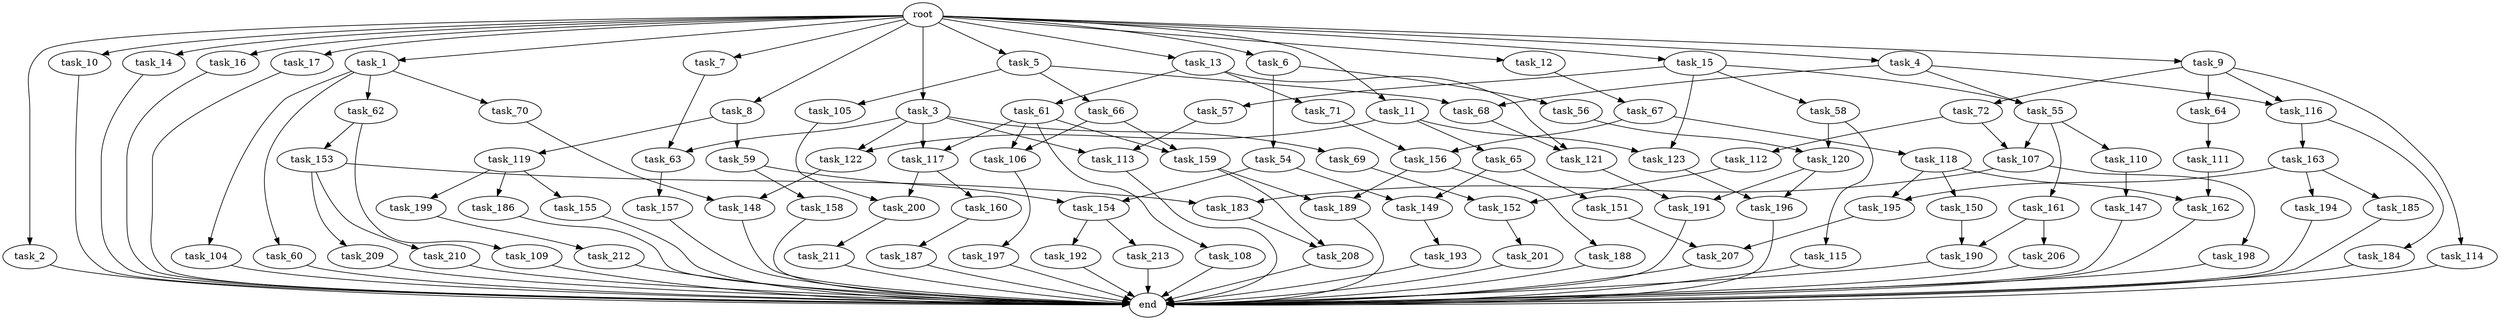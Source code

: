 digraph G {
  root [size="0.000000"];
  task_1 [size="1.024000"];
  task_2 [size="1.024000"];
  task_3 [size="1.024000"];
  task_4 [size="1.024000"];
  task_5 [size="1.024000"];
  task_6 [size="1.024000"];
  task_7 [size="1.024000"];
  task_8 [size="1.024000"];
  task_9 [size="1.024000"];
  task_10 [size="1.024000"];
  task_11 [size="1.024000"];
  task_12 [size="1.024000"];
  task_13 [size="1.024000"];
  task_14 [size="1.024000"];
  task_15 [size="1.024000"];
  task_16 [size="1.024000"];
  task_17 [size="1.024000"];
  task_54 [size="549755813.888000"];
  task_55 [size="936302870.528000"];
  task_56 [size="549755813.888000"];
  task_57 [size="77309411.328000"];
  task_58 [size="77309411.328000"];
  task_59 [size="549755813.888000"];
  task_60 [size="34359738.368000"];
  task_61 [size="77309411.328000"];
  task_62 [size="34359738.368000"];
  task_63 [size="635655159.808000"];
  task_64 [size="420906795.008000"];
  task_65 [size="858993459.200000"];
  task_66 [size="858993459.200000"];
  task_67 [size="214748364.800000"];
  task_68 [size="1717986918.400000"];
  task_69 [size="214748364.800000"];
  task_70 [size="34359738.368000"];
  task_71 [size="77309411.328000"];
  task_72 [size="420906795.008000"];
  task_104 [size="34359738.368000"];
  task_105 [size="858993459.200000"];
  task_106 [size="274877906.944000"];
  task_107 [size="730144440.320000"];
  task_108 [size="137438953.472000"];
  task_109 [size="420906795.008000"];
  task_110 [size="420906795.008000"];
  task_111 [size="695784701.952000"];
  task_112 [size="309237645.312000"];
  task_113 [size="429496729.600000"];
  task_114 [size="420906795.008000"];
  task_115 [size="34359738.368000"];
  task_116 [size="1279900254.208000"];
  task_117 [size="352187318.272000"];
  task_118 [size="137438953.472000"];
  task_119 [size="549755813.888000"];
  task_120 [size="249108103.168000"];
  task_121 [size="111669149.696000"];
  task_122 [size="1073741824.000000"];
  task_123 [size="936302870.528000"];
  task_147 [size="137438953.472000"];
  task_148 [size="627065225.216000"];
  task_149 [size="498216206.336000"];
  task_150 [size="549755813.888000"];
  task_151 [size="420906795.008000"];
  task_152 [size="1391569403.904000"];
  task_153 [size="420906795.008000"];
  task_154 [size="936302870.528000"];
  task_155 [size="309237645.312000"];
  task_156 [size="446676598.784000"];
  task_157 [size="309237645.312000"];
  task_158 [size="858993459.200000"];
  task_159 [size="274877906.944000"];
  task_160 [size="549755813.888000"];
  task_161 [size="420906795.008000"];
  task_162 [size="584115552.256000"];
  task_163 [size="309237645.312000"];
  task_183 [size="1554778161.152000"];
  task_184 [size="309237645.312000"];
  task_185 [size="34359738.368000"];
  task_186 [size="309237645.312000"];
  task_187 [size="34359738.368000"];
  task_188 [size="77309411.328000"];
  task_189 [size="386547056.640000"];
  task_190 [size="154618822.656000"];
  task_191 [size="292057776.128000"];
  task_192 [size="137438953.472000"];
  task_193 [size="420906795.008000"];
  task_194 [size="34359738.368000"];
  task_195 [size="584115552.256000"];
  task_196 [size="1073741824.000000"];
  task_197 [size="309237645.312000"];
  task_198 [size="858993459.200000"];
  task_199 [size="309237645.312000"];
  task_200 [size="584115552.256000"];
  task_201 [size="309237645.312000"];
  task_206 [size="77309411.328000"];
  task_207 [size="1168231104.512000"];
  task_208 [size="618475290.624000"];
  task_209 [size="695784701.952000"];
  task_210 [size="695784701.952000"];
  task_211 [size="214748364.800000"];
  task_212 [size="858993459.200000"];
  task_213 [size="137438953.472000"];
  end [size="0.000000"];

  root -> task_1 [size="1.000000"];
  root -> task_2 [size="1.000000"];
  root -> task_3 [size="1.000000"];
  root -> task_4 [size="1.000000"];
  root -> task_5 [size="1.000000"];
  root -> task_6 [size="1.000000"];
  root -> task_7 [size="1.000000"];
  root -> task_8 [size="1.000000"];
  root -> task_9 [size="1.000000"];
  root -> task_10 [size="1.000000"];
  root -> task_11 [size="1.000000"];
  root -> task_12 [size="1.000000"];
  root -> task_13 [size="1.000000"];
  root -> task_14 [size="1.000000"];
  root -> task_15 [size="1.000000"];
  root -> task_16 [size="1.000000"];
  root -> task_17 [size="1.000000"];
  task_1 -> task_60 [size="33554432.000000"];
  task_1 -> task_62 [size="33554432.000000"];
  task_1 -> task_70 [size="33554432.000000"];
  task_1 -> task_104 [size="33554432.000000"];
  task_2 -> end [size="1.000000"];
  task_3 -> task_63 [size="209715200.000000"];
  task_3 -> task_69 [size="209715200.000000"];
  task_3 -> task_113 [size="209715200.000000"];
  task_3 -> task_117 [size="209715200.000000"];
  task_3 -> task_122 [size="209715200.000000"];
  task_4 -> task_55 [size="838860800.000000"];
  task_4 -> task_68 [size="838860800.000000"];
  task_4 -> task_116 [size="838860800.000000"];
  task_5 -> task_66 [size="838860800.000000"];
  task_5 -> task_68 [size="838860800.000000"];
  task_5 -> task_105 [size="838860800.000000"];
  task_6 -> task_54 [size="536870912.000000"];
  task_6 -> task_56 [size="536870912.000000"];
  task_7 -> task_63 [size="411041792.000000"];
  task_8 -> task_59 [size="536870912.000000"];
  task_8 -> task_119 [size="536870912.000000"];
  task_9 -> task_64 [size="411041792.000000"];
  task_9 -> task_72 [size="411041792.000000"];
  task_9 -> task_114 [size="411041792.000000"];
  task_9 -> task_116 [size="411041792.000000"];
  task_10 -> end [size="1.000000"];
  task_11 -> task_65 [size="838860800.000000"];
  task_11 -> task_122 [size="838860800.000000"];
  task_11 -> task_123 [size="838860800.000000"];
  task_12 -> task_67 [size="209715200.000000"];
  task_13 -> task_61 [size="75497472.000000"];
  task_13 -> task_71 [size="75497472.000000"];
  task_13 -> task_121 [size="75497472.000000"];
  task_14 -> end [size="1.000000"];
  task_15 -> task_55 [size="75497472.000000"];
  task_15 -> task_57 [size="75497472.000000"];
  task_15 -> task_58 [size="75497472.000000"];
  task_15 -> task_123 [size="75497472.000000"];
  task_16 -> end [size="1.000000"];
  task_17 -> end [size="1.000000"];
  task_54 -> task_149 [size="75497472.000000"];
  task_54 -> task_154 [size="75497472.000000"];
  task_55 -> task_107 [size="411041792.000000"];
  task_55 -> task_110 [size="411041792.000000"];
  task_55 -> task_161 [size="411041792.000000"];
  task_56 -> task_120 [size="209715200.000000"];
  task_57 -> task_113 [size="209715200.000000"];
  task_58 -> task_115 [size="33554432.000000"];
  task_58 -> task_120 [size="33554432.000000"];
  task_59 -> task_154 [size="838860800.000000"];
  task_59 -> task_158 [size="838860800.000000"];
  task_60 -> end [size="1.000000"];
  task_61 -> task_106 [size="134217728.000000"];
  task_61 -> task_108 [size="134217728.000000"];
  task_61 -> task_117 [size="134217728.000000"];
  task_61 -> task_159 [size="134217728.000000"];
  task_62 -> task_109 [size="411041792.000000"];
  task_62 -> task_153 [size="411041792.000000"];
  task_63 -> task_157 [size="301989888.000000"];
  task_64 -> task_111 [size="679477248.000000"];
  task_65 -> task_149 [size="411041792.000000"];
  task_65 -> task_151 [size="411041792.000000"];
  task_66 -> task_106 [size="134217728.000000"];
  task_66 -> task_159 [size="134217728.000000"];
  task_67 -> task_118 [size="134217728.000000"];
  task_67 -> task_156 [size="134217728.000000"];
  task_68 -> task_121 [size="33554432.000000"];
  task_69 -> task_152 [size="679477248.000000"];
  task_70 -> task_148 [size="536870912.000000"];
  task_71 -> task_156 [size="301989888.000000"];
  task_72 -> task_107 [size="301989888.000000"];
  task_72 -> task_112 [size="301989888.000000"];
  task_104 -> end [size="1.000000"];
  task_105 -> task_200 [size="33554432.000000"];
  task_106 -> task_197 [size="301989888.000000"];
  task_107 -> task_183 [size="838860800.000000"];
  task_107 -> task_198 [size="838860800.000000"];
  task_108 -> end [size="1.000000"];
  task_109 -> end [size="1.000000"];
  task_110 -> task_147 [size="134217728.000000"];
  task_111 -> task_162 [size="33554432.000000"];
  task_112 -> task_152 [size="679477248.000000"];
  task_113 -> end [size="1.000000"];
  task_114 -> end [size="1.000000"];
  task_115 -> end [size="1.000000"];
  task_116 -> task_163 [size="301989888.000000"];
  task_116 -> task_184 [size="301989888.000000"];
  task_117 -> task_160 [size="536870912.000000"];
  task_117 -> task_200 [size="536870912.000000"];
  task_118 -> task_150 [size="536870912.000000"];
  task_118 -> task_162 [size="536870912.000000"];
  task_118 -> task_195 [size="536870912.000000"];
  task_119 -> task_155 [size="301989888.000000"];
  task_119 -> task_186 [size="301989888.000000"];
  task_119 -> task_199 [size="301989888.000000"];
  task_120 -> task_191 [size="209715200.000000"];
  task_120 -> task_196 [size="209715200.000000"];
  task_121 -> task_191 [size="75497472.000000"];
  task_122 -> task_148 [size="75497472.000000"];
  task_123 -> task_196 [size="838860800.000000"];
  task_147 -> end [size="1.000000"];
  task_148 -> end [size="1.000000"];
  task_149 -> task_193 [size="411041792.000000"];
  task_150 -> task_190 [size="75497472.000000"];
  task_151 -> task_207 [size="301989888.000000"];
  task_152 -> task_201 [size="301989888.000000"];
  task_153 -> task_183 [size="679477248.000000"];
  task_153 -> task_209 [size="679477248.000000"];
  task_153 -> task_210 [size="679477248.000000"];
  task_154 -> task_192 [size="134217728.000000"];
  task_154 -> task_213 [size="134217728.000000"];
  task_155 -> end [size="1.000000"];
  task_156 -> task_188 [size="75497472.000000"];
  task_156 -> task_189 [size="75497472.000000"];
  task_157 -> end [size="1.000000"];
  task_158 -> end [size="1.000000"];
  task_159 -> task_189 [size="301989888.000000"];
  task_159 -> task_208 [size="301989888.000000"];
  task_160 -> task_187 [size="33554432.000000"];
  task_161 -> task_190 [size="75497472.000000"];
  task_161 -> task_206 [size="75497472.000000"];
  task_162 -> end [size="1.000000"];
  task_163 -> task_185 [size="33554432.000000"];
  task_163 -> task_194 [size="33554432.000000"];
  task_163 -> task_195 [size="33554432.000000"];
  task_183 -> task_208 [size="301989888.000000"];
  task_184 -> end [size="1.000000"];
  task_185 -> end [size="1.000000"];
  task_186 -> end [size="1.000000"];
  task_187 -> end [size="1.000000"];
  task_188 -> end [size="1.000000"];
  task_189 -> end [size="1.000000"];
  task_190 -> end [size="1.000000"];
  task_191 -> end [size="1.000000"];
  task_192 -> end [size="1.000000"];
  task_193 -> end [size="1.000000"];
  task_194 -> end [size="1.000000"];
  task_195 -> task_207 [size="838860800.000000"];
  task_196 -> end [size="1.000000"];
  task_197 -> end [size="1.000000"];
  task_198 -> end [size="1.000000"];
  task_199 -> task_212 [size="838860800.000000"];
  task_200 -> task_211 [size="209715200.000000"];
  task_201 -> end [size="1.000000"];
  task_206 -> end [size="1.000000"];
  task_207 -> end [size="1.000000"];
  task_208 -> end [size="1.000000"];
  task_209 -> end [size="1.000000"];
  task_210 -> end [size="1.000000"];
  task_211 -> end [size="1.000000"];
  task_212 -> end [size="1.000000"];
  task_213 -> end [size="1.000000"];
}
